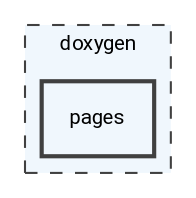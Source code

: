 digraph "doxygen/pages"
{
 // LATEX_PDF_SIZE
  edge [fontname="Roboto",fontsize="10",labelfontname="Roboto",labelfontsize="10"];
  node [fontname="Roboto",fontsize="10",shape=record];
  compound=true
  subgraph clusterdir_4e8d938e9ddb5a617c200d5739d1f41a {
    graph [ bgcolor="#f0f7fd", pencolor="grey25", style="filled,dashed,", label="doxygen", fontname="Roboto", fontsize="10", URL="dir_4e8d938e9ddb5a617c200d5739d1f41a.html"]
  dir_90c5bec27c94774c9e0ab767bc5d8d3f [shape=box, label="pages", style="filled,bold,", fillcolor="#f0f7fd", color="grey25", URL="dir_90c5bec27c94774c9e0ab767bc5d8d3f.html"];
  }
}
